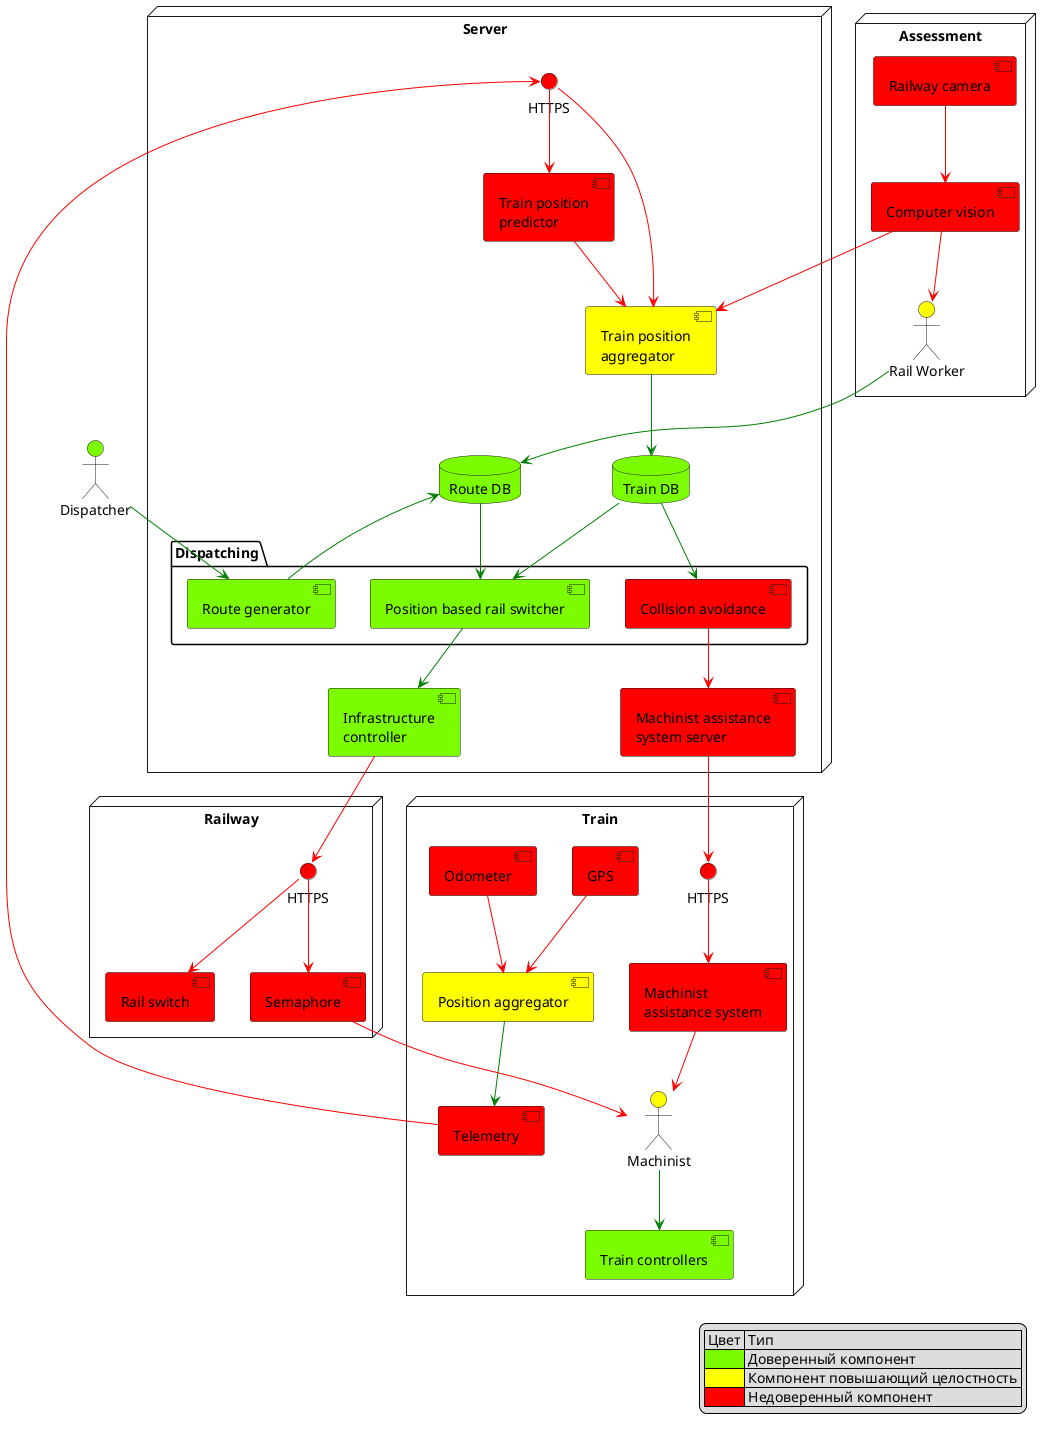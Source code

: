 @startuml

node Railway {
    [Semaphore] as Sem #red
    [Rail switch] as Str #red

    interface HTTPS as INT_RW #red
    INT_RW -[#red]-> Sem
    INT_RW -[#red]-> Str

'    RWCI --> RWC
}


node Train {
    [GPS] #red
    [Odometer] #red
    [Position aggregator] as POS #yellow

    GPS -[#red]-> POS
    Odometer -[#red]-> POS

    [Telemetry] as TL #red

    POS -[#green]-> TL


    [Machinist\nassistance system] as MAS #red
    interface HTTPS as MAS_I #red
    MAS_I -[#red]-> MAS

    [Train controllers] as T #lawngreen
    actor Machinist as Mac #yellow

    MAS -[#red]-> Mac
    Sem -[#red]-> Mac

    Mac -[#green]-> T
}

actor "Dispatcher" as DSP #lawngreen

node Server {
    database "Route DB" as DBR #lawngreen
    database "Train DB" as DBT #lawngreen
    
    [Infrastructure\ncontroller] as CTRL #lawngreen
    CTRL -[#red]-> INT_RW


    interface HTTPS as INT_S_TELEM #red
    TL -[#red]-> INT_S_TELEM

    [Train position\npredictor] as TPP #red
    INT_S_TELEM -[#red]-> TPP

    [Train position\naggregator] as TPA #yellow
    TPP -[#red]-> TPA
    INT_S_TELEM -[#red]-> TPA

    [Machinist assistance\nsystem server] as MASS #red
    MASS -[#red]-> MAS_I

    TPA -[#green]-> DBT

    package "Dispatching" {
        [Collision avoidance] as CA #red
        DBT -[#green]-> CA
'        TPA -[#green]-> CA
        CA -[#red]-> MASS

        [Position based rail switcher] as PRS #lawngreen
        DBT -[#green]-> PRS
        DBR -[#green]-> PRS
        PRS -[#green]-> CTRL

        [Route generator] as RC #lawngreen
        DSP -[#green]-> RC
        RC -[#green]-> DBR
    }
}

node Assessment {
    [Computer vision] as CV #red
    [Railway camera] as Cam #red
    Cam -[#red]-> CV
    CV -[#red]-> TPA #red

    actor "Rail Worker" as RW #yellow
    CV -[#red]-> RW
    RW -[#green]-> DBR
}


legend right
    | Цвет | Тип |
    |<#lawngreen> | Доверенный компонент |
    |<#yellow> | Компонент повышающий целостность |
    |<#red>| Недоверенный компонент |
end legend

@enduml